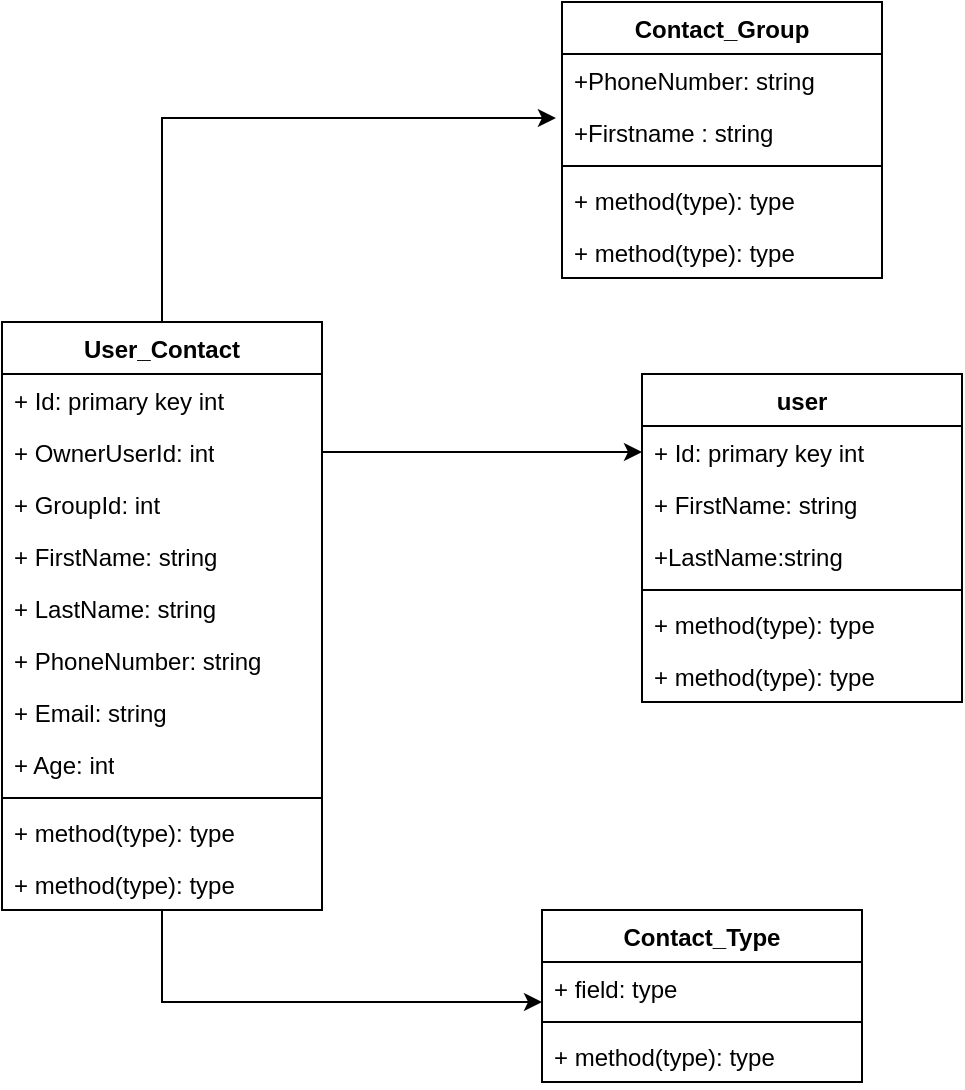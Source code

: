 <mxfile version="21.3.2" type="github">
  <diagram name="Leht-1" id="8r6tp0X8Lqrq_4IZidKc">
    <mxGraphModel dx="1434" dy="774" grid="1" gridSize="10" guides="1" tooltips="1" connect="1" arrows="1" fold="1" page="1" pageScale="1" pageWidth="827" pageHeight="1169" math="0" shadow="0">
      <root>
        <mxCell id="0" />
        <mxCell id="1" parent="0" />
        <mxCell id="Vjec0H26NpvgomZhHoTH-106" style="edgeStyle=orthogonalEdgeStyle;rounded=0;orthogonalLoop=1;jettySize=auto;html=1;entryX=0;entryY=0.769;entryDx=0;entryDy=0;entryPerimeter=0;" edge="1" parent="1" source="Vjec0H26NpvgomZhHoTH-20" target="Vjec0H26NpvgomZhHoTH-71">
          <mxGeometry relative="1" as="geometry" />
        </mxCell>
        <mxCell id="Vjec0H26NpvgomZhHoTH-107" style="edgeStyle=orthogonalEdgeStyle;rounded=0;orthogonalLoop=1;jettySize=auto;html=1;entryX=-0.019;entryY=0.231;entryDx=0;entryDy=0;entryPerimeter=0;" edge="1" parent="1" source="Vjec0H26NpvgomZhHoTH-20" target="Vjec0H26NpvgomZhHoTH-103">
          <mxGeometry relative="1" as="geometry" />
        </mxCell>
        <mxCell id="Vjec0H26NpvgomZhHoTH-20" value="User_Contact&lt;br&gt;" style="swimlane;fontStyle=1;align=center;verticalAlign=top;childLayout=stackLayout;horizontal=1;startSize=26;horizontalStack=0;resizeParent=1;resizeParentMax=0;resizeLast=0;collapsible=1;marginBottom=0;whiteSpace=wrap;html=1;" vertex="1" parent="1">
          <mxGeometry x="210" y="370" width="160" height="294" as="geometry" />
        </mxCell>
        <mxCell id="Vjec0H26NpvgomZhHoTH-40" value="+ Id: primary key int" style="text;strokeColor=none;fillColor=none;align=left;verticalAlign=top;spacingLeft=4;spacingRight=4;overflow=hidden;rotatable=0;points=[[0,0.5],[1,0.5]];portConstraint=eastwest;whiteSpace=wrap;html=1;" vertex="1" parent="Vjec0H26NpvgomZhHoTH-20">
          <mxGeometry y="26" width="160" height="26" as="geometry" />
        </mxCell>
        <mxCell id="Vjec0H26NpvgomZhHoTH-61" value="+ OwnerUserId: int" style="text;strokeColor=none;fillColor=none;align=left;verticalAlign=top;spacingLeft=4;spacingRight=4;overflow=hidden;rotatable=0;points=[[0,0.5],[1,0.5]];portConstraint=eastwest;whiteSpace=wrap;html=1;" vertex="1" parent="Vjec0H26NpvgomZhHoTH-20">
          <mxGeometry y="52" width="160" height="26" as="geometry" />
        </mxCell>
        <mxCell id="Vjec0H26NpvgomZhHoTH-104" value="+ GroupId: int" style="text;strokeColor=none;fillColor=none;align=left;verticalAlign=top;spacingLeft=4;spacingRight=4;overflow=hidden;rotatable=0;points=[[0,0.5],[1,0.5]];portConstraint=eastwest;whiteSpace=wrap;html=1;" vertex="1" parent="Vjec0H26NpvgomZhHoTH-20">
          <mxGeometry y="78" width="160" height="26" as="geometry" />
        </mxCell>
        <mxCell id="Vjec0H26NpvgomZhHoTH-39" value="+ FirstName: string" style="text;strokeColor=none;fillColor=none;align=left;verticalAlign=top;spacingLeft=4;spacingRight=4;overflow=hidden;rotatable=0;points=[[0,0.5],[1,0.5]];portConstraint=eastwest;whiteSpace=wrap;html=1;" vertex="1" parent="Vjec0H26NpvgomZhHoTH-20">
          <mxGeometry y="104" width="160" height="26" as="geometry" />
        </mxCell>
        <mxCell id="Vjec0H26NpvgomZhHoTH-44" value="+ LastName: string" style="text;strokeColor=none;fillColor=none;align=left;verticalAlign=top;spacingLeft=4;spacingRight=4;overflow=hidden;rotatable=0;points=[[0,0.5],[1,0.5]];portConstraint=eastwest;whiteSpace=wrap;html=1;" vertex="1" parent="Vjec0H26NpvgomZhHoTH-20">
          <mxGeometry y="130" width="160" height="26" as="geometry" />
        </mxCell>
        <mxCell id="Vjec0H26NpvgomZhHoTH-43" value="+ PhoneNumber: string" style="text;strokeColor=none;fillColor=none;align=left;verticalAlign=top;spacingLeft=4;spacingRight=4;overflow=hidden;rotatable=0;points=[[0,0.5],[1,0.5]];portConstraint=eastwest;whiteSpace=wrap;html=1;" vertex="1" parent="Vjec0H26NpvgomZhHoTH-20">
          <mxGeometry y="156" width="160" height="26" as="geometry" />
        </mxCell>
        <mxCell id="Vjec0H26NpvgomZhHoTH-21" value="+ Email: string" style="text;strokeColor=none;fillColor=none;align=left;verticalAlign=top;spacingLeft=4;spacingRight=4;overflow=hidden;rotatable=0;points=[[0,0.5],[1,0.5]];portConstraint=eastwest;whiteSpace=wrap;html=1;" vertex="1" parent="Vjec0H26NpvgomZhHoTH-20">
          <mxGeometry y="182" width="160" height="26" as="geometry" />
        </mxCell>
        <mxCell id="Vjec0H26NpvgomZhHoTH-29" value="+ Age: int" style="text;strokeColor=none;fillColor=none;align=left;verticalAlign=top;spacingLeft=4;spacingRight=4;overflow=hidden;rotatable=0;points=[[0,0.5],[1,0.5]];portConstraint=eastwest;whiteSpace=wrap;html=1;" vertex="1" parent="Vjec0H26NpvgomZhHoTH-20">
          <mxGeometry y="208" width="160" height="26" as="geometry" />
        </mxCell>
        <mxCell id="Vjec0H26NpvgomZhHoTH-22" value="" style="line;strokeWidth=1;fillColor=none;align=left;verticalAlign=middle;spacingTop=-1;spacingLeft=3;spacingRight=3;rotatable=0;labelPosition=right;points=[];portConstraint=eastwest;strokeColor=inherit;" vertex="1" parent="Vjec0H26NpvgomZhHoTH-20">
          <mxGeometry y="234" width="160" height="8" as="geometry" />
        </mxCell>
        <mxCell id="Vjec0H26NpvgomZhHoTH-23" value="+ method(type): type" style="text;strokeColor=none;fillColor=none;align=left;verticalAlign=top;spacingLeft=4;spacingRight=4;overflow=hidden;rotatable=0;points=[[0,0.5],[1,0.5]];portConstraint=eastwest;whiteSpace=wrap;html=1;" vertex="1" parent="Vjec0H26NpvgomZhHoTH-20">
          <mxGeometry y="242" width="160" height="26" as="geometry" />
        </mxCell>
        <mxCell id="Vjec0H26NpvgomZhHoTH-45" value="+ method(type): type" style="text;strokeColor=none;fillColor=none;align=left;verticalAlign=top;spacingLeft=4;spacingRight=4;overflow=hidden;rotatable=0;points=[[0,0.5],[1,0.5]];portConstraint=eastwest;whiteSpace=wrap;html=1;" vertex="1" parent="Vjec0H26NpvgomZhHoTH-20">
          <mxGeometry y="268" width="160" height="26" as="geometry" />
        </mxCell>
        <mxCell id="Vjec0H26NpvgomZhHoTH-50" value="user" style="swimlane;fontStyle=1;align=center;verticalAlign=top;childLayout=stackLayout;horizontal=1;startSize=26;horizontalStack=0;resizeParent=1;resizeParentMax=0;resizeLast=0;collapsible=1;marginBottom=0;whiteSpace=wrap;html=1;" vertex="1" parent="1">
          <mxGeometry x="530" y="396" width="160" height="164" as="geometry" />
        </mxCell>
        <mxCell id="Vjec0H26NpvgomZhHoTH-51" value="+ Id: primary key int" style="text;strokeColor=none;fillColor=none;align=left;verticalAlign=top;spacingLeft=4;spacingRight=4;overflow=hidden;rotatable=0;points=[[0,0.5],[1,0.5]];portConstraint=eastwest;whiteSpace=wrap;html=1;" vertex="1" parent="Vjec0H26NpvgomZhHoTH-50">
          <mxGeometry y="26" width="160" height="26" as="geometry" />
        </mxCell>
        <mxCell id="Vjec0H26NpvgomZhHoTH-101" value="+ FirstName: string" style="text;strokeColor=none;fillColor=none;align=left;verticalAlign=top;spacingLeft=4;spacingRight=4;overflow=hidden;rotatable=0;points=[[0,0.5],[1,0.5]];portConstraint=eastwest;whiteSpace=wrap;html=1;" vertex="1" parent="Vjec0H26NpvgomZhHoTH-50">
          <mxGeometry y="52" width="160" height="26" as="geometry" />
        </mxCell>
        <mxCell id="Vjec0H26NpvgomZhHoTH-60" value="+LastName:string" style="text;strokeColor=none;fillColor=none;align=left;verticalAlign=top;spacingLeft=4;spacingRight=4;overflow=hidden;rotatable=0;points=[[0,0.5],[1,0.5]];portConstraint=eastwest;whiteSpace=wrap;html=1;" vertex="1" parent="Vjec0H26NpvgomZhHoTH-50">
          <mxGeometry y="78" width="160" height="26" as="geometry" />
        </mxCell>
        <mxCell id="Vjec0H26NpvgomZhHoTH-57" value="" style="line;strokeWidth=1;fillColor=none;align=left;verticalAlign=middle;spacingTop=-1;spacingLeft=3;spacingRight=3;rotatable=0;labelPosition=right;points=[];portConstraint=eastwest;strokeColor=inherit;" vertex="1" parent="Vjec0H26NpvgomZhHoTH-50">
          <mxGeometry y="104" width="160" height="8" as="geometry" />
        </mxCell>
        <mxCell id="Vjec0H26NpvgomZhHoTH-58" value="+ method(type): type" style="text;strokeColor=none;fillColor=none;align=left;verticalAlign=top;spacingLeft=4;spacingRight=4;overflow=hidden;rotatable=0;points=[[0,0.5],[1,0.5]];portConstraint=eastwest;whiteSpace=wrap;html=1;" vertex="1" parent="Vjec0H26NpvgomZhHoTH-50">
          <mxGeometry y="112" width="160" height="26" as="geometry" />
        </mxCell>
        <mxCell id="Vjec0H26NpvgomZhHoTH-59" value="+ method(type): type" style="text;strokeColor=none;fillColor=none;align=left;verticalAlign=top;spacingLeft=4;spacingRight=4;overflow=hidden;rotatable=0;points=[[0,0.5],[1,0.5]];portConstraint=eastwest;whiteSpace=wrap;html=1;" vertex="1" parent="Vjec0H26NpvgomZhHoTH-50">
          <mxGeometry y="138" width="160" height="26" as="geometry" />
        </mxCell>
        <mxCell id="Vjec0H26NpvgomZhHoTH-64" style="edgeStyle=orthogonalEdgeStyle;rounded=0;orthogonalLoop=1;jettySize=auto;html=1;exitX=1;exitY=0.5;exitDx=0;exitDy=0;entryX=0;entryY=0.5;entryDx=0;entryDy=0;" edge="1" parent="1" source="Vjec0H26NpvgomZhHoTH-61" target="Vjec0H26NpvgomZhHoTH-51">
          <mxGeometry relative="1" as="geometry" />
        </mxCell>
        <mxCell id="Vjec0H26NpvgomZhHoTH-70" value="Contact_Type" style="swimlane;fontStyle=1;align=center;verticalAlign=top;childLayout=stackLayout;horizontal=1;startSize=26;horizontalStack=0;resizeParent=1;resizeParentMax=0;resizeLast=0;collapsible=1;marginBottom=0;whiteSpace=wrap;html=1;" vertex="1" parent="1">
          <mxGeometry x="480" y="664" width="160" height="86" as="geometry" />
        </mxCell>
        <mxCell id="Vjec0H26NpvgomZhHoTH-71" value="+ field: type" style="text;strokeColor=none;fillColor=none;align=left;verticalAlign=top;spacingLeft=4;spacingRight=4;overflow=hidden;rotatable=0;points=[[0,0.5],[1,0.5]];portConstraint=eastwest;whiteSpace=wrap;html=1;" vertex="1" parent="Vjec0H26NpvgomZhHoTH-70">
          <mxGeometry y="26" width="160" height="26" as="geometry" />
        </mxCell>
        <mxCell id="Vjec0H26NpvgomZhHoTH-72" value="" style="line;strokeWidth=1;fillColor=none;align=left;verticalAlign=middle;spacingTop=-1;spacingLeft=3;spacingRight=3;rotatable=0;labelPosition=right;points=[];portConstraint=eastwest;strokeColor=inherit;" vertex="1" parent="Vjec0H26NpvgomZhHoTH-70">
          <mxGeometry y="52" width="160" height="8" as="geometry" />
        </mxCell>
        <mxCell id="Vjec0H26NpvgomZhHoTH-73" value="+ method(type): type" style="text;strokeColor=none;fillColor=none;align=left;verticalAlign=top;spacingLeft=4;spacingRight=4;overflow=hidden;rotatable=0;points=[[0,0.5],[1,0.5]];portConstraint=eastwest;whiteSpace=wrap;html=1;" vertex="1" parent="Vjec0H26NpvgomZhHoTH-70">
          <mxGeometry y="60" width="160" height="26" as="geometry" />
        </mxCell>
        <mxCell id="Vjec0H26NpvgomZhHoTH-85" value="Contact_Group&lt;br&gt;" style="swimlane;fontStyle=1;align=center;verticalAlign=top;childLayout=stackLayout;horizontal=1;startSize=26;horizontalStack=0;resizeParent=1;resizeParentMax=0;resizeLast=0;collapsible=1;marginBottom=0;whiteSpace=wrap;html=1;" vertex="1" parent="1">
          <mxGeometry x="490" y="210" width="160" height="138" as="geometry" />
        </mxCell>
        <mxCell id="Vjec0H26NpvgomZhHoTH-86" value="+PhoneNumber: string" style="text;strokeColor=none;fillColor=none;align=left;verticalAlign=top;spacingLeft=4;spacingRight=4;overflow=hidden;rotatable=0;points=[[0,0.5],[1,0.5]];portConstraint=eastwest;whiteSpace=wrap;html=1;" vertex="1" parent="Vjec0H26NpvgomZhHoTH-85">
          <mxGeometry y="26" width="160" height="26" as="geometry" />
        </mxCell>
        <mxCell id="Vjec0H26NpvgomZhHoTH-103" value="+Firstname : string&lt;br&gt;" style="text;strokeColor=none;fillColor=none;align=left;verticalAlign=top;spacingLeft=4;spacingRight=4;overflow=hidden;rotatable=0;points=[[0,0.5],[1,0.5]];portConstraint=eastwest;whiteSpace=wrap;html=1;" vertex="1" parent="Vjec0H26NpvgomZhHoTH-85">
          <mxGeometry y="52" width="160" height="26" as="geometry" />
        </mxCell>
        <mxCell id="Vjec0H26NpvgomZhHoTH-93" value="" style="line;strokeWidth=1;fillColor=none;align=left;verticalAlign=middle;spacingTop=-1;spacingLeft=3;spacingRight=3;rotatable=0;labelPosition=right;points=[];portConstraint=eastwest;strokeColor=inherit;" vertex="1" parent="Vjec0H26NpvgomZhHoTH-85">
          <mxGeometry y="78" width="160" height="8" as="geometry" />
        </mxCell>
        <mxCell id="Vjec0H26NpvgomZhHoTH-94" value="+ method(type): type" style="text;strokeColor=none;fillColor=none;align=left;verticalAlign=top;spacingLeft=4;spacingRight=4;overflow=hidden;rotatable=0;points=[[0,0.5],[1,0.5]];portConstraint=eastwest;whiteSpace=wrap;html=1;" vertex="1" parent="Vjec0H26NpvgomZhHoTH-85">
          <mxGeometry y="86" width="160" height="26" as="geometry" />
        </mxCell>
        <mxCell id="Vjec0H26NpvgomZhHoTH-95" value="+ method(type): type" style="text;strokeColor=none;fillColor=none;align=left;verticalAlign=top;spacingLeft=4;spacingRight=4;overflow=hidden;rotatable=0;points=[[0,0.5],[1,0.5]];portConstraint=eastwest;whiteSpace=wrap;html=1;" vertex="1" parent="Vjec0H26NpvgomZhHoTH-85">
          <mxGeometry y="112" width="160" height="26" as="geometry" />
        </mxCell>
      </root>
    </mxGraphModel>
  </diagram>
</mxfile>
